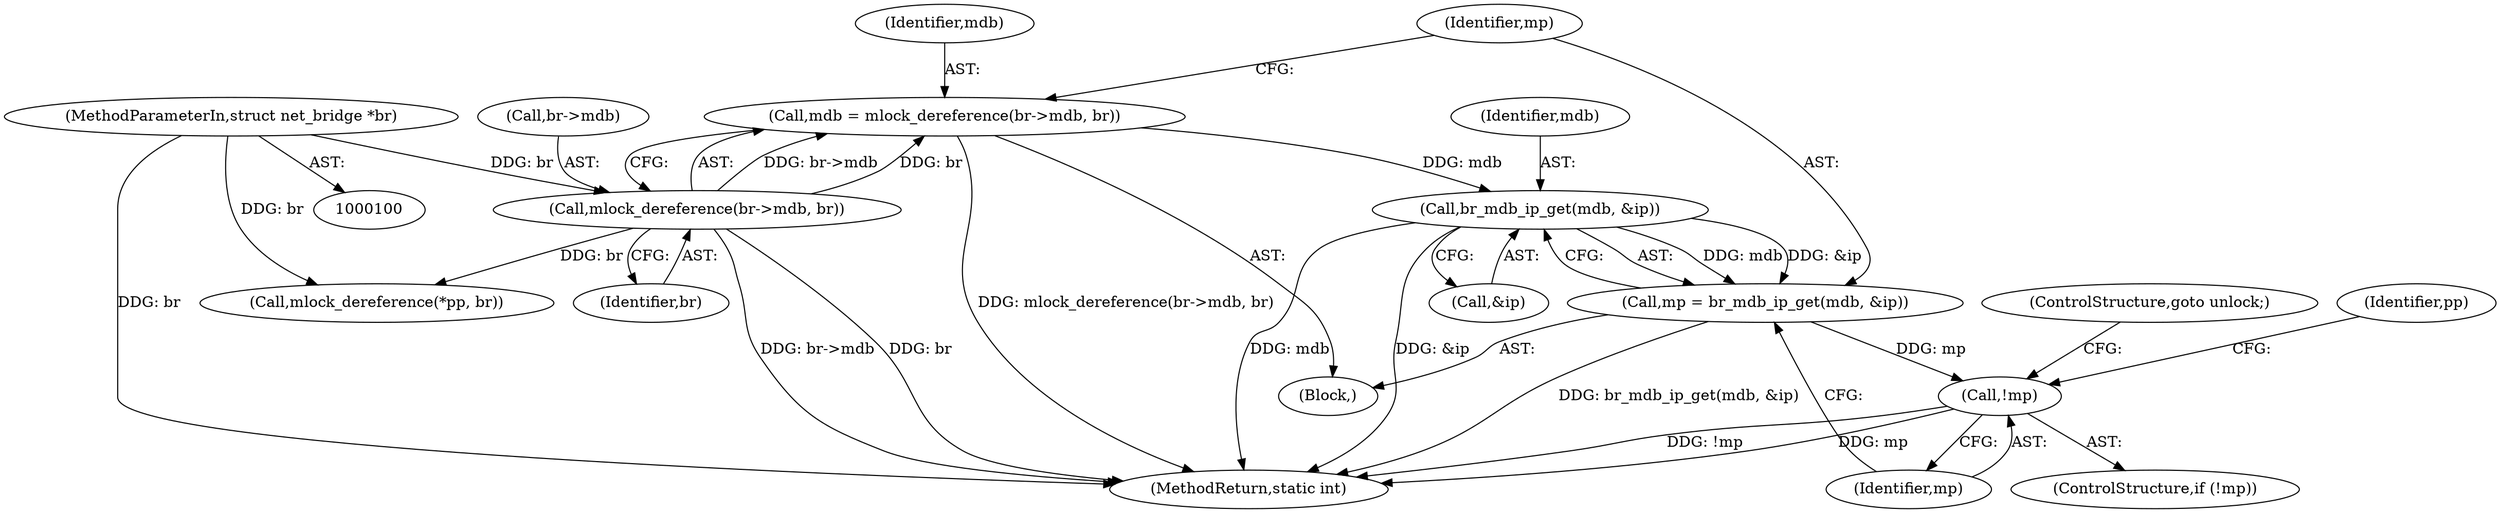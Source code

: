 digraph "0_linux_c7e8e8a8f7a70b343ca1e0f90a31e35ab2d16de1@API" {
"1000184" [label="(Call,mdb = mlock_dereference(br->mdb, br))"];
"1000186" [label="(Call,mlock_dereference(br->mdb, br))"];
"1000101" [label="(MethodParameterIn,struct net_bridge *br)"];
"1000193" [label="(Call,br_mdb_ip_get(mdb, &ip))"];
"1000191" [label="(Call,mp = br_mdb_ip_get(mdb, &ip))"];
"1000198" [label="(Call,!mp)"];
"1000192" [label="(Identifier,mp)"];
"1000187" [label="(Call,br->mdb)"];
"1000191" [label="(Call,mp = br_mdb_ip_get(mdb, &ip))"];
"1000309" [label="(MethodReturn,static int)"];
"1000211" [label="(Call,mlock_dereference(*pp, br))"];
"1000198" [label="(Call,!mp)"];
"1000200" [label="(ControlStructure,goto unlock;)"];
"1000103" [label="(Block,)"];
"1000195" [label="(Call,&ip)"];
"1000197" [label="(ControlStructure,if (!mp))"];
"1000186" [label="(Call,mlock_dereference(br->mdb, br))"];
"1000203" [label="(Identifier,pp)"];
"1000185" [label="(Identifier,mdb)"];
"1000190" [label="(Identifier,br)"];
"1000194" [label="(Identifier,mdb)"];
"1000193" [label="(Call,br_mdb_ip_get(mdb, &ip))"];
"1000199" [label="(Identifier,mp)"];
"1000184" [label="(Call,mdb = mlock_dereference(br->mdb, br))"];
"1000101" [label="(MethodParameterIn,struct net_bridge *br)"];
"1000184" -> "1000103"  [label="AST: "];
"1000184" -> "1000186"  [label="CFG: "];
"1000185" -> "1000184"  [label="AST: "];
"1000186" -> "1000184"  [label="AST: "];
"1000192" -> "1000184"  [label="CFG: "];
"1000184" -> "1000309"  [label="DDG: mlock_dereference(br->mdb, br)"];
"1000186" -> "1000184"  [label="DDG: br->mdb"];
"1000186" -> "1000184"  [label="DDG: br"];
"1000184" -> "1000193"  [label="DDG: mdb"];
"1000186" -> "1000190"  [label="CFG: "];
"1000187" -> "1000186"  [label="AST: "];
"1000190" -> "1000186"  [label="AST: "];
"1000186" -> "1000309"  [label="DDG: br->mdb"];
"1000186" -> "1000309"  [label="DDG: br"];
"1000101" -> "1000186"  [label="DDG: br"];
"1000186" -> "1000211"  [label="DDG: br"];
"1000101" -> "1000100"  [label="AST: "];
"1000101" -> "1000309"  [label="DDG: br"];
"1000101" -> "1000211"  [label="DDG: br"];
"1000193" -> "1000191"  [label="AST: "];
"1000193" -> "1000195"  [label="CFG: "];
"1000194" -> "1000193"  [label="AST: "];
"1000195" -> "1000193"  [label="AST: "];
"1000191" -> "1000193"  [label="CFG: "];
"1000193" -> "1000309"  [label="DDG: mdb"];
"1000193" -> "1000309"  [label="DDG: &ip"];
"1000193" -> "1000191"  [label="DDG: mdb"];
"1000193" -> "1000191"  [label="DDG: &ip"];
"1000191" -> "1000103"  [label="AST: "];
"1000192" -> "1000191"  [label="AST: "];
"1000199" -> "1000191"  [label="CFG: "];
"1000191" -> "1000309"  [label="DDG: br_mdb_ip_get(mdb, &ip)"];
"1000191" -> "1000198"  [label="DDG: mp"];
"1000198" -> "1000197"  [label="AST: "];
"1000198" -> "1000199"  [label="CFG: "];
"1000199" -> "1000198"  [label="AST: "];
"1000200" -> "1000198"  [label="CFG: "];
"1000203" -> "1000198"  [label="CFG: "];
"1000198" -> "1000309"  [label="DDG: mp"];
"1000198" -> "1000309"  [label="DDG: !mp"];
}
